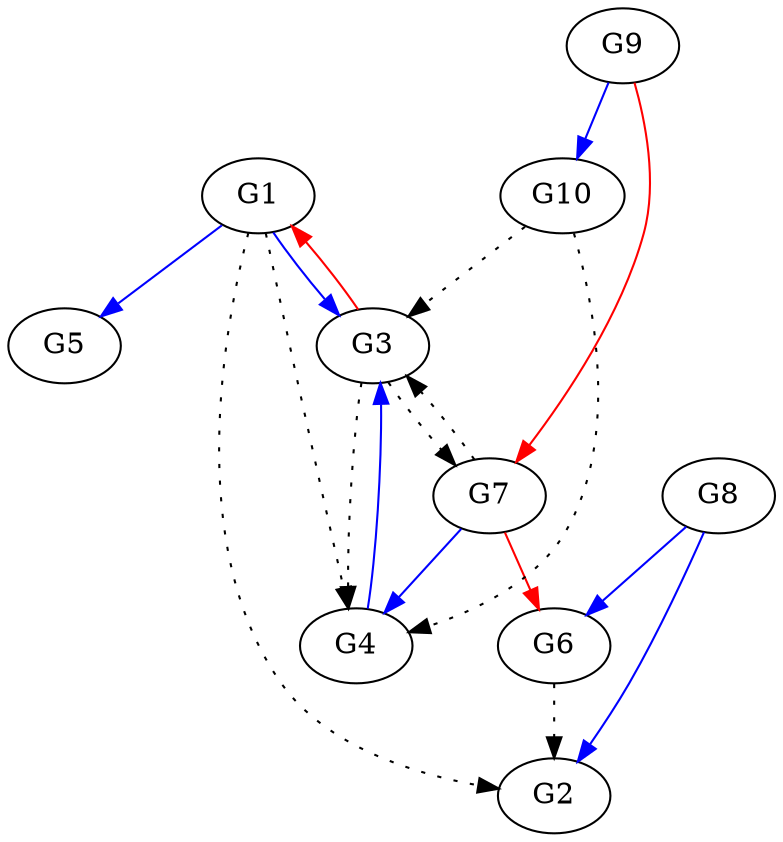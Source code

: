 // Grafos-DREAM4
digraph {
	G1 [label=G1]
	G2 [label=G2]
	G3 [label=G3]
	G4 [label=G4]
	G5 [label=G5]
	G6 [label=G6]
	G7 [label=G7]
	G8 [label=G8]
	G9 [label=G9]
	G10 [label=G10]
	G1 -> G2 [style=dotted]
	G1 -> G3 [color=blue]
	G1 -> G4 [style=dotted]
	G1 -> G5 [color=blue]
	G3 -> G4 [style=dotted]
	G3 -> G7 [style=dotted]
	G4 -> G3 [color=blue]
	G6 -> G2 [style=dotted]
	G7 -> G3 [style=dotted]
	G7 -> G4 [color=blue]
	G8 -> G2 [color=blue]
	G8 -> G6 [color=blue]
	G9 -> G10 [color=blue]
	G10 -> G3 [style=dotted]
	G10 -> G4 [style=dotted]
	G3 -> G1 [color=red]
	G7 -> G6 [color=red]
	G9 -> G7 [color=red]
}
